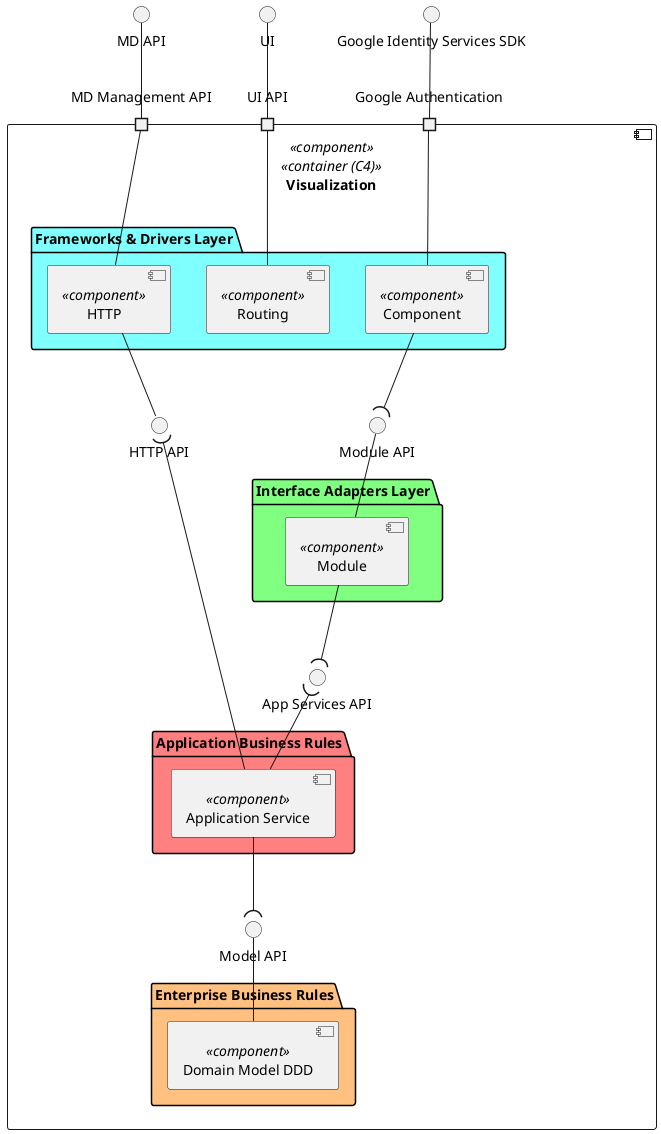 @startuml logical-view

top to bottom direction

interface "MD API" as API
interface "Google Identity Services SDK" as GS
interface "UI" as UI

component "Visualization" as VIS <<component>> <<container (C4)>> {
  portin "MD Management API" as P1
  portin "UI API" as P2
  portin "Google Authentication" as P3

  Interface "Module API" as MODULE_API


  folder "Frameworks & Drivers Layer" #80FFFF {
    component "Routing" as ROUTE <<component>> {
    }
    component "Component" as COMPONENT <<component>> {
    }
    component "HTTP" as HTTP <<component>> {
    }
  }

  Interface "HTTP API" AS HTTP_API

  Interface "App Services API" AS SRV_API
  Interface "Model API" AS MODEL_API

  folder "Interface Adapters Layer" #80FF80 {
    component "Module" as MODULE <<component>> {
    }
  }

  folder "Application Business Rules" #FF8080 {
    component "Application Service" as SRV <<component>> {
    }
  }

  folder "Enterprise Business Rules" #FFC080 {
    component "Domain Model DDD" as MODEL <<component>> {
    }
  }
}

API -- P1
ROUTE -- P2
UI -- P2
GS -- P3

P1 --- HTTP
COMPONENT --( MODULE_API
COMPONENT -- P3

HTTP_API )-- SRV
HTTP_API -up- HTTP

MODULE -up- MODULE_API

MODULE --( SRV_API
SRV -up-( SRV_API

SRV --( MODEL_API 
MODEL -up- MODEL_API 

@enduml
